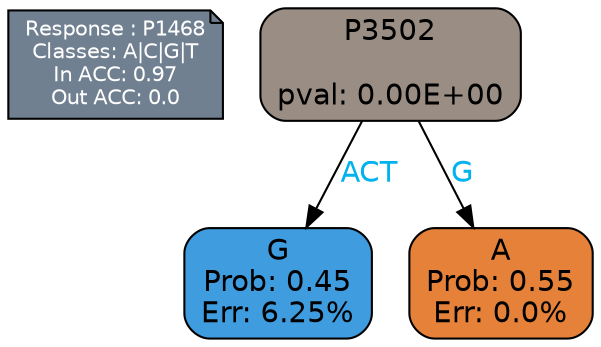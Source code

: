 digraph Tree {
node [shape=box, style="filled, rounded", color="black", fontname=helvetica] ;
graph [ranksep=equally, splines=polylines, bgcolor=transparent, dpi=600] ;
edge [fontname=helvetica] ;
LEGEND [label="Response : P1468
Classes: A|C|G|T
In ACC: 0.97
Out ACC: 0.0
",shape=note,align=left,style=filled,fillcolor="slategray",fontcolor="white",fontsize=10];1 [label="P3502

pval: 0.00E+00", fillcolor="#998d84"] ;
2 [label="G
Prob: 0.45
Err: 6.25%", fillcolor="#3e9cdf"] ;
3 [label="A
Prob: 0.55
Err: 0.0%", fillcolor="#e58139"] ;
1 -> 2 [label="ACT",fontcolor=deepskyblue2] ;
1 -> 3 [label="G",fontcolor=deepskyblue2] ;
{rank = same; 2;3;}{rank = same; LEGEND;1;}}